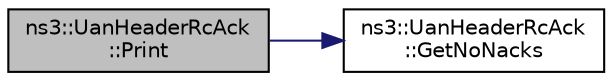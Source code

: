 digraph "ns3::UanHeaderRcAck::Print"
{
 // LATEX_PDF_SIZE
  edge [fontname="Helvetica",fontsize="10",labelfontname="Helvetica",labelfontsize="10"];
  node [fontname="Helvetica",fontsize="10",shape=record];
  rankdir="LR";
  Node1 [label="ns3::UanHeaderRcAck\l::Print",height=0.2,width=0.4,color="black", fillcolor="grey75", style="filled", fontcolor="black",tooltip=" "];
  Node1 -> Node2 [color="midnightblue",fontsize="10",style="solid",fontname="Helvetica"];
  Node2 [label="ns3::UanHeaderRcAck\l::GetNoNacks",height=0.2,width=0.4,color="black", fillcolor="white", style="filled",URL="$classns3_1_1_uan_header_rc_ack.html#ad85cd3ea2ea242e48a1f14883ea1fc40",tooltip="Get the number of data frames being NACKed."];
}
